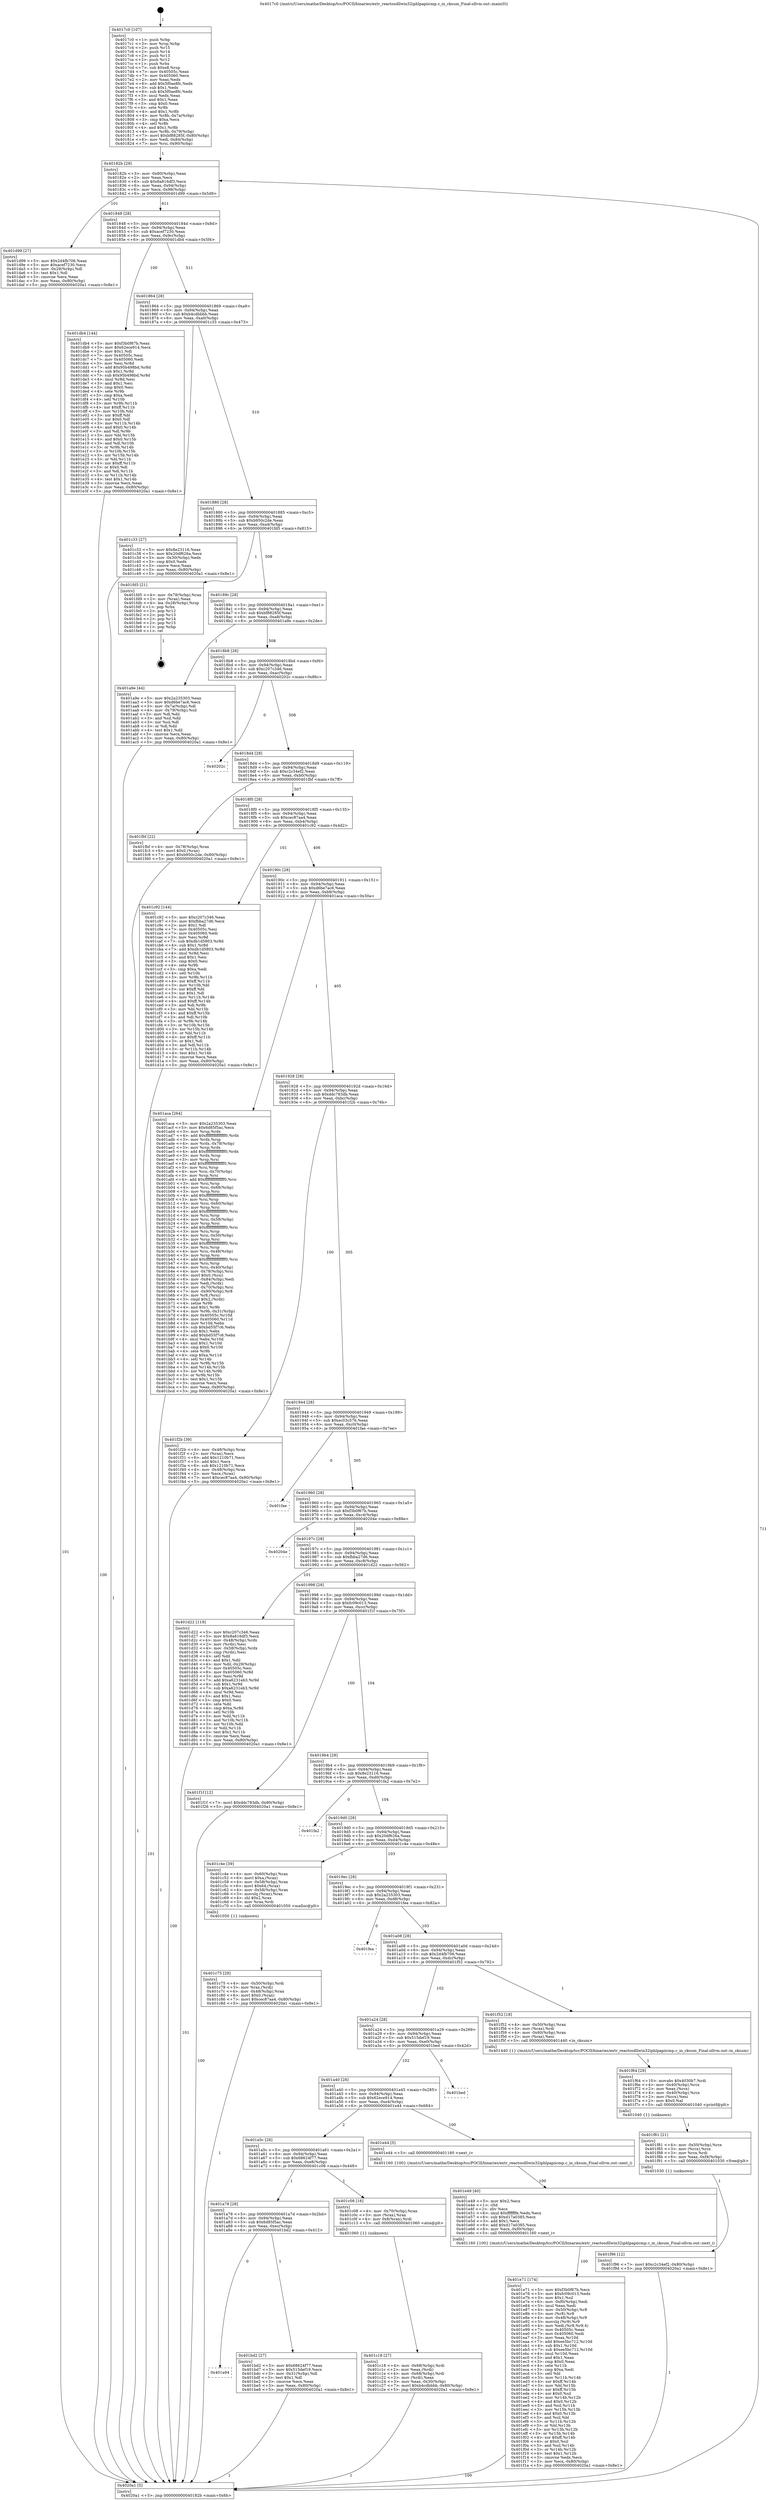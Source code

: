 digraph "0x4017c0" {
  label = "0x4017c0 (/mnt/c/Users/mathe/Desktop/tcc/POCII/binaries/extr_reactosdllwin32iphlpapiicmp.c_in_cksum_Final-ollvm.out::main(0))"
  labelloc = "t"
  node[shape=record]

  Entry [label="",width=0.3,height=0.3,shape=circle,fillcolor=black,style=filled]
  "0x40182b" [label="{
     0x40182b [29]\l
     | [instrs]\l
     &nbsp;&nbsp;0x40182b \<+3\>: mov -0x80(%rbp),%eax\l
     &nbsp;&nbsp;0x40182e \<+2\>: mov %eax,%ecx\l
     &nbsp;&nbsp;0x401830 \<+6\>: sub $0x8a816df3,%ecx\l
     &nbsp;&nbsp;0x401836 \<+6\>: mov %eax,-0x94(%rbp)\l
     &nbsp;&nbsp;0x40183c \<+6\>: mov %ecx,-0x98(%rbp)\l
     &nbsp;&nbsp;0x401842 \<+6\>: je 0000000000401d99 \<main+0x5d9\>\l
  }"]
  "0x401d99" [label="{
     0x401d99 [27]\l
     | [instrs]\l
     &nbsp;&nbsp;0x401d99 \<+5\>: mov $0x2d4fb706,%eax\l
     &nbsp;&nbsp;0x401d9e \<+5\>: mov $0xacef7230,%ecx\l
     &nbsp;&nbsp;0x401da3 \<+3\>: mov -0x29(%rbp),%dl\l
     &nbsp;&nbsp;0x401da6 \<+3\>: test $0x1,%dl\l
     &nbsp;&nbsp;0x401da9 \<+3\>: cmovne %ecx,%eax\l
     &nbsp;&nbsp;0x401dac \<+3\>: mov %eax,-0x80(%rbp)\l
     &nbsp;&nbsp;0x401daf \<+5\>: jmp 00000000004020a1 \<main+0x8e1\>\l
  }"]
  "0x401848" [label="{
     0x401848 [28]\l
     | [instrs]\l
     &nbsp;&nbsp;0x401848 \<+5\>: jmp 000000000040184d \<main+0x8d\>\l
     &nbsp;&nbsp;0x40184d \<+6\>: mov -0x94(%rbp),%eax\l
     &nbsp;&nbsp;0x401853 \<+5\>: sub $0xacef7230,%eax\l
     &nbsp;&nbsp;0x401858 \<+6\>: mov %eax,-0x9c(%rbp)\l
     &nbsp;&nbsp;0x40185e \<+6\>: je 0000000000401db4 \<main+0x5f4\>\l
  }"]
  Exit [label="",width=0.3,height=0.3,shape=circle,fillcolor=black,style=filled,peripheries=2]
  "0x401db4" [label="{
     0x401db4 [144]\l
     | [instrs]\l
     &nbsp;&nbsp;0x401db4 \<+5\>: mov $0xf3b0f67b,%eax\l
     &nbsp;&nbsp;0x401db9 \<+5\>: mov $0x62ece914,%ecx\l
     &nbsp;&nbsp;0x401dbe \<+2\>: mov $0x1,%dl\l
     &nbsp;&nbsp;0x401dc0 \<+7\>: mov 0x40505c,%esi\l
     &nbsp;&nbsp;0x401dc7 \<+7\>: mov 0x405060,%edi\l
     &nbsp;&nbsp;0x401dce \<+3\>: mov %esi,%r8d\l
     &nbsp;&nbsp;0x401dd1 \<+7\>: add $0x95b498bd,%r8d\l
     &nbsp;&nbsp;0x401dd8 \<+4\>: sub $0x1,%r8d\l
     &nbsp;&nbsp;0x401ddc \<+7\>: sub $0x95b498bd,%r8d\l
     &nbsp;&nbsp;0x401de3 \<+4\>: imul %r8d,%esi\l
     &nbsp;&nbsp;0x401de7 \<+3\>: and $0x1,%esi\l
     &nbsp;&nbsp;0x401dea \<+3\>: cmp $0x0,%esi\l
     &nbsp;&nbsp;0x401ded \<+4\>: sete %r9b\l
     &nbsp;&nbsp;0x401df1 \<+3\>: cmp $0xa,%edi\l
     &nbsp;&nbsp;0x401df4 \<+4\>: setl %r10b\l
     &nbsp;&nbsp;0x401df8 \<+3\>: mov %r9b,%r11b\l
     &nbsp;&nbsp;0x401dfb \<+4\>: xor $0xff,%r11b\l
     &nbsp;&nbsp;0x401dff \<+3\>: mov %r10b,%bl\l
     &nbsp;&nbsp;0x401e02 \<+3\>: xor $0xff,%bl\l
     &nbsp;&nbsp;0x401e05 \<+3\>: xor $0x0,%dl\l
     &nbsp;&nbsp;0x401e08 \<+3\>: mov %r11b,%r14b\l
     &nbsp;&nbsp;0x401e0b \<+4\>: and $0x0,%r14b\l
     &nbsp;&nbsp;0x401e0f \<+3\>: and %dl,%r9b\l
     &nbsp;&nbsp;0x401e12 \<+3\>: mov %bl,%r15b\l
     &nbsp;&nbsp;0x401e15 \<+4\>: and $0x0,%r15b\l
     &nbsp;&nbsp;0x401e19 \<+3\>: and %dl,%r10b\l
     &nbsp;&nbsp;0x401e1c \<+3\>: or %r9b,%r14b\l
     &nbsp;&nbsp;0x401e1f \<+3\>: or %r10b,%r15b\l
     &nbsp;&nbsp;0x401e22 \<+3\>: xor %r15b,%r14b\l
     &nbsp;&nbsp;0x401e25 \<+3\>: or %bl,%r11b\l
     &nbsp;&nbsp;0x401e28 \<+4\>: xor $0xff,%r11b\l
     &nbsp;&nbsp;0x401e2c \<+3\>: or $0x0,%dl\l
     &nbsp;&nbsp;0x401e2f \<+3\>: and %dl,%r11b\l
     &nbsp;&nbsp;0x401e32 \<+3\>: or %r11b,%r14b\l
     &nbsp;&nbsp;0x401e35 \<+4\>: test $0x1,%r14b\l
     &nbsp;&nbsp;0x401e39 \<+3\>: cmovne %ecx,%eax\l
     &nbsp;&nbsp;0x401e3c \<+3\>: mov %eax,-0x80(%rbp)\l
     &nbsp;&nbsp;0x401e3f \<+5\>: jmp 00000000004020a1 \<main+0x8e1\>\l
  }"]
  "0x401864" [label="{
     0x401864 [28]\l
     | [instrs]\l
     &nbsp;&nbsp;0x401864 \<+5\>: jmp 0000000000401869 \<main+0xa9\>\l
     &nbsp;&nbsp;0x401869 \<+6\>: mov -0x94(%rbp),%eax\l
     &nbsp;&nbsp;0x40186f \<+5\>: sub $0xb4cdbbbb,%eax\l
     &nbsp;&nbsp;0x401874 \<+6\>: mov %eax,-0xa0(%rbp)\l
     &nbsp;&nbsp;0x40187a \<+6\>: je 0000000000401c33 \<main+0x473\>\l
  }"]
  "0x401f96" [label="{
     0x401f96 [12]\l
     | [instrs]\l
     &nbsp;&nbsp;0x401f96 \<+7\>: movl $0xc2c34ef2,-0x80(%rbp)\l
     &nbsp;&nbsp;0x401f9d \<+5\>: jmp 00000000004020a1 \<main+0x8e1\>\l
  }"]
  "0x401c33" [label="{
     0x401c33 [27]\l
     | [instrs]\l
     &nbsp;&nbsp;0x401c33 \<+5\>: mov $0x8e23116,%eax\l
     &nbsp;&nbsp;0x401c38 \<+5\>: mov $0x20df626a,%ecx\l
     &nbsp;&nbsp;0x401c3d \<+3\>: mov -0x30(%rbp),%edx\l
     &nbsp;&nbsp;0x401c40 \<+3\>: cmp $0x0,%edx\l
     &nbsp;&nbsp;0x401c43 \<+3\>: cmove %ecx,%eax\l
     &nbsp;&nbsp;0x401c46 \<+3\>: mov %eax,-0x80(%rbp)\l
     &nbsp;&nbsp;0x401c49 \<+5\>: jmp 00000000004020a1 \<main+0x8e1\>\l
  }"]
  "0x401880" [label="{
     0x401880 [28]\l
     | [instrs]\l
     &nbsp;&nbsp;0x401880 \<+5\>: jmp 0000000000401885 \<main+0xc5\>\l
     &nbsp;&nbsp;0x401885 \<+6\>: mov -0x94(%rbp),%eax\l
     &nbsp;&nbsp;0x40188b \<+5\>: sub $0xb950c2de,%eax\l
     &nbsp;&nbsp;0x401890 \<+6\>: mov %eax,-0xa4(%rbp)\l
     &nbsp;&nbsp;0x401896 \<+6\>: je 0000000000401fd5 \<main+0x815\>\l
  }"]
  "0x401f81" [label="{
     0x401f81 [21]\l
     | [instrs]\l
     &nbsp;&nbsp;0x401f81 \<+4\>: mov -0x50(%rbp),%rcx\l
     &nbsp;&nbsp;0x401f85 \<+3\>: mov (%rcx),%rcx\l
     &nbsp;&nbsp;0x401f88 \<+3\>: mov %rcx,%rdi\l
     &nbsp;&nbsp;0x401f8b \<+6\>: mov %eax,-0xf4(%rbp)\l
     &nbsp;&nbsp;0x401f91 \<+5\>: call 0000000000401030 \<free@plt\>\l
     | [calls]\l
     &nbsp;&nbsp;0x401030 \{1\} (unknown)\l
  }"]
  "0x401fd5" [label="{
     0x401fd5 [21]\l
     | [instrs]\l
     &nbsp;&nbsp;0x401fd5 \<+4\>: mov -0x78(%rbp),%rax\l
     &nbsp;&nbsp;0x401fd9 \<+2\>: mov (%rax),%eax\l
     &nbsp;&nbsp;0x401fdb \<+4\>: lea -0x28(%rbp),%rsp\l
     &nbsp;&nbsp;0x401fdf \<+1\>: pop %rbx\l
     &nbsp;&nbsp;0x401fe0 \<+2\>: pop %r12\l
     &nbsp;&nbsp;0x401fe2 \<+2\>: pop %r13\l
     &nbsp;&nbsp;0x401fe4 \<+2\>: pop %r14\l
     &nbsp;&nbsp;0x401fe6 \<+2\>: pop %r15\l
     &nbsp;&nbsp;0x401fe8 \<+1\>: pop %rbp\l
     &nbsp;&nbsp;0x401fe9 \<+1\>: ret\l
  }"]
  "0x40189c" [label="{
     0x40189c [28]\l
     | [instrs]\l
     &nbsp;&nbsp;0x40189c \<+5\>: jmp 00000000004018a1 \<main+0xe1\>\l
     &nbsp;&nbsp;0x4018a1 \<+6\>: mov -0x94(%rbp),%eax\l
     &nbsp;&nbsp;0x4018a7 \<+5\>: sub $0xbf88285f,%eax\l
     &nbsp;&nbsp;0x4018ac \<+6\>: mov %eax,-0xa8(%rbp)\l
     &nbsp;&nbsp;0x4018b2 \<+6\>: je 0000000000401a9e \<main+0x2de\>\l
  }"]
  "0x401f64" [label="{
     0x401f64 [29]\l
     | [instrs]\l
     &nbsp;&nbsp;0x401f64 \<+10\>: movabs $0x4030b7,%rdi\l
     &nbsp;&nbsp;0x401f6e \<+4\>: mov -0x40(%rbp),%rcx\l
     &nbsp;&nbsp;0x401f72 \<+2\>: mov %eax,(%rcx)\l
     &nbsp;&nbsp;0x401f74 \<+4\>: mov -0x40(%rbp),%rcx\l
     &nbsp;&nbsp;0x401f78 \<+2\>: mov (%rcx),%esi\l
     &nbsp;&nbsp;0x401f7a \<+2\>: mov $0x0,%al\l
     &nbsp;&nbsp;0x401f7c \<+5\>: call 0000000000401040 \<printf@plt\>\l
     | [calls]\l
     &nbsp;&nbsp;0x401040 \{1\} (unknown)\l
  }"]
  "0x401a9e" [label="{
     0x401a9e [44]\l
     | [instrs]\l
     &nbsp;&nbsp;0x401a9e \<+5\>: mov $0x2a235303,%eax\l
     &nbsp;&nbsp;0x401aa3 \<+5\>: mov $0xd6be7ac6,%ecx\l
     &nbsp;&nbsp;0x401aa8 \<+3\>: mov -0x7a(%rbp),%dl\l
     &nbsp;&nbsp;0x401aab \<+4\>: mov -0x79(%rbp),%sil\l
     &nbsp;&nbsp;0x401aaf \<+3\>: mov %dl,%dil\l
     &nbsp;&nbsp;0x401ab2 \<+3\>: and %sil,%dil\l
     &nbsp;&nbsp;0x401ab5 \<+3\>: xor %sil,%dl\l
     &nbsp;&nbsp;0x401ab8 \<+3\>: or %dl,%dil\l
     &nbsp;&nbsp;0x401abb \<+4\>: test $0x1,%dil\l
     &nbsp;&nbsp;0x401abf \<+3\>: cmovne %ecx,%eax\l
     &nbsp;&nbsp;0x401ac2 \<+3\>: mov %eax,-0x80(%rbp)\l
     &nbsp;&nbsp;0x401ac5 \<+5\>: jmp 00000000004020a1 \<main+0x8e1\>\l
  }"]
  "0x4018b8" [label="{
     0x4018b8 [28]\l
     | [instrs]\l
     &nbsp;&nbsp;0x4018b8 \<+5\>: jmp 00000000004018bd \<main+0xfd\>\l
     &nbsp;&nbsp;0x4018bd \<+6\>: mov -0x94(%rbp),%eax\l
     &nbsp;&nbsp;0x4018c3 \<+5\>: sub $0xc207c346,%eax\l
     &nbsp;&nbsp;0x4018c8 \<+6\>: mov %eax,-0xac(%rbp)\l
     &nbsp;&nbsp;0x4018ce \<+6\>: je 000000000040202c \<main+0x86c\>\l
  }"]
  "0x4020a1" [label="{
     0x4020a1 [5]\l
     | [instrs]\l
     &nbsp;&nbsp;0x4020a1 \<+5\>: jmp 000000000040182b \<main+0x6b\>\l
  }"]
  "0x4017c0" [label="{
     0x4017c0 [107]\l
     | [instrs]\l
     &nbsp;&nbsp;0x4017c0 \<+1\>: push %rbp\l
     &nbsp;&nbsp;0x4017c1 \<+3\>: mov %rsp,%rbp\l
     &nbsp;&nbsp;0x4017c4 \<+2\>: push %r15\l
     &nbsp;&nbsp;0x4017c6 \<+2\>: push %r14\l
     &nbsp;&nbsp;0x4017c8 \<+2\>: push %r13\l
     &nbsp;&nbsp;0x4017ca \<+2\>: push %r12\l
     &nbsp;&nbsp;0x4017cc \<+1\>: push %rbx\l
     &nbsp;&nbsp;0x4017cd \<+7\>: sub $0xe8,%rsp\l
     &nbsp;&nbsp;0x4017d4 \<+7\>: mov 0x40505c,%eax\l
     &nbsp;&nbsp;0x4017db \<+7\>: mov 0x405060,%ecx\l
     &nbsp;&nbsp;0x4017e2 \<+2\>: mov %eax,%edx\l
     &nbsp;&nbsp;0x4017e4 \<+6\>: add $0x5f0ae8fc,%edx\l
     &nbsp;&nbsp;0x4017ea \<+3\>: sub $0x1,%edx\l
     &nbsp;&nbsp;0x4017ed \<+6\>: sub $0x5f0ae8fc,%edx\l
     &nbsp;&nbsp;0x4017f3 \<+3\>: imul %edx,%eax\l
     &nbsp;&nbsp;0x4017f6 \<+3\>: and $0x1,%eax\l
     &nbsp;&nbsp;0x4017f9 \<+3\>: cmp $0x0,%eax\l
     &nbsp;&nbsp;0x4017fc \<+4\>: sete %r8b\l
     &nbsp;&nbsp;0x401800 \<+4\>: and $0x1,%r8b\l
     &nbsp;&nbsp;0x401804 \<+4\>: mov %r8b,-0x7a(%rbp)\l
     &nbsp;&nbsp;0x401808 \<+3\>: cmp $0xa,%ecx\l
     &nbsp;&nbsp;0x40180b \<+4\>: setl %r8b\l
     &nbsp;&nbsp;0x40180f \<+4\>: and $0x1,%r8b\l
     &nbsp;&nbsp;0x401813 \<+4\>: mov %r8b,-0x79(%rbp)\l
     &nbsp;&nbsp;0x401817 \<+7\>: movl $0xbf88285f,-0x80(%rbp)\l
     &nbsp;&nbsp;0x40181e \<+6\>: mov %edi,-0x84(%rbp)\l
     &nbsp;&nbsp;0x401824 \<+7\>: mov %rsi,-0x90(%rbp)\l
  }"]
  "0x401e71" [label="{
     0x401e71 [174]\l
     | [instrs]\l
     &nbsp;&nbsp;0x401e71 \<+5\>: mov $0xf3b0f67b,%ecx\l
     &nbsp;&nbsp;0x401e76 \<+5\>: mov $0xfc09c013,%edx\l
     &nbsp;&nbsp;0x401e7b \<+3\>: mov $0x1,%sil\l
     &nbsp;&nbsp;0x401e7e \<+6\>: mov -0xf0(%rbp),%edi\l
     &nbsp;&nbsp;0x401e84 \<+3\>: imul %eax,%edi\l
     &nbsp;&nbsp;0x401e87 \<+4\>: mov -0x50(%rbp),%r8\l
     &nbsp;&nbsp;0x401e8b \<+3\>: mov (%r8),%r8\l
     &nbsp;&nbsp;0x401e8e \<+4\>: mov -0x48(%rbp),%r9\l
     &nbsp;&nbsp;0x401e92 \<+3\>: movslq (%r9),%r9\l
     &nbsp;&nbsp;0x401e95 \<+4\>: mov %edi,(%r8,%r9,4)\l
     &nbsp;&nbsp;0x401e99 \<+7\>: mov 0x40505c,%eax\l
     &nbsp;&nbsp;0x401ea0 \<+7\>: mov 0x405060,%edi\l
     &nbsp;&nbsp;0x401ea7 \<+3\>: mov %eax,%r10d\l
     &nbsp;&nbsp;0x401eaa \<+7\>: add $0xee5bc712,%r10d\l
     &nbsp;&nbsp;0x401eb1 \<+4\>: sub $0x1,%r10d\l
     &nbsp;&nbsp;0x401eb5 \<+7\>: sub $0xee5bc712,%r10d\l
     &nbsp;&nbsp;0x401ebc \<+4\>: imul %r10d,%eax\l
     &nbsp;&nbsp;0x401ec0 \<+3\>: and $0x1,%eax\l
     &nbsp;&nbsp;0x401ec3 \<+3\>: cmp $0x0,%eax\l
     &nbsp;&nbsp;0x401ec6 \<+4\>: sete %r11b\l
     &nbsp;&nbsp;0x401eca \<+3\>: cmp $0xa,%edi\l
     &nbsp;&nbsp;0x401ecd \<+3\>: setl %bl\l
     &nbsp;&nbsp;0x401ed0 \<+3\>: mov %r11b,%r14b\l
     &nbsp;&nbsp;0x401ed3 \<+4\>: xor $0xff,%r14b\l
     &nbsp;&nbsp;0x401ed7 \<+3\>: mov %bl,%r15b\l
     &nbsp;&nbsp;0x401eda \<+4\>: xor $0xff,%r15b\l
     &nbsp;&nbsp;0x401ede \<+4\>: xor $0x0,%sil\l
     &nbsp;&nbsp;0x401ee2 \<+3\>: mov %r14b,%r12b\l
     &nbsp;&nbsp;0x401ee5 \<+4\>: and $0x0,%r12b\l
     &nbsp;&nbsp;0x401ee9 \<+3\>: and %sil,%r11b\l
     &nbsp;&nbsp;0x401eec \<+3\>: mov %r15b,%r13b\l
     &nbsp;&nbsp;0x401eef \<+4\>: and $0x0,%r13b\l
     &nbsp;&nbsp;0x401ef3 \<+3\>: and %sil,%bl\l
     &nbsp;&nbsp;0x401ef6 \<+3\>: or %r11b,%r12b\l
     &nbsp;&nbsp;0x401ef9 \<+3\>: or %bl,%r13b\l
     &nbsp;&nbsp;0x401efc \<+3\>: xor %r13b,%r12b\l
     &nbsp;&nbsp;0x401eff \<+3\>: or %r15b,%r14b\l
     &nbsp;&nbsp;0x401f02 \<+4\>: xor $0xff,%r14b\l
     &nbsp;&nbsp;0x401f06 \<+4\>: or $0x0,%sil\l
     &nbsp;&nbsp;0x401f0a \<+3\>: and %sil,%r14b\l
     &nbsp;&nbsp;0x401f0d \<+3\>: or %r14b,%r12b\l
     &nbsp;&nbsp;0x401f10 \<+4\>: test $0x1,%r12b\l
     &nbsp;&nbsp;0x401f14 \<+3\>: cmovne %edx,%ecx\l
     &nbsp;&nbsp;0x401f17 \<+3\>: mov %ecx,-0x80(%rbp)\l
     &nbsp;&nbsp;0x401f1a \<+5\>: jmp 00000000004020a1 \<main+0x8e1\>\l
  }"]
  "0x40202c" [label="{
     0x40202c\l
  }", style=dashed]
  "0x4018d4" [label="{
     0x4018d4 [28]\l
     | [instrs]\l
     &nbsp;&nbsp;0x4018d4 \<+5\>: jmp 00000000004018d9 \<main+0x119\>\l
     &nbsp;&nbsp;0x4018d9 \<+6\>: mov -0x94(%rbp),%eax\l
     &nbsp;&nbsp;0x4018df \<+5\>: sub $0xc2c34ef2,%eax\l
     &nbsp;&nbsp;0x4018e4 \<+6\>: mov %eax,-0xb0(%rbp)\l
     &nbsp;&nbsp;0x4018ea \<+6\>: je 0000000000401fbf \<main+0x7ff\>\l
  }"]
  "0x401e49" [label="{
     0x401e49 [40]\l
     | [instrs]\l
     &nbsp;&nbsp;0x401e49 \<+5\>: mov $0x2,%ecx\l
     &nbsp;&nbsp;0x401e4e \<+1\>: cltd\l
     &nbsp;&nbsp;0x401e4f \<+2\>: idiv %ecx\l
     &nbsp;&nbsp;0x401e51 \<+6\>: imul $0xfffffffe,%edx,%ecx\l
     &nbsp;&nbsp;0x401e57 \<+6\>: sub $0xd17a0385,%ecx\l
     &nbsp;&nbsp;0x401e5d \<+3\>: add $0x1,%ecx\l
     &nbsp;&nbsp;0x401e60 \<+6\>: add $0xd17a0385,%ecx\l
     &nbsp;&nbsp;0x401e66 \<+6\>: mov %ecx,-0xf0(%rbp)\l
     &nbsp;&nbsp;0x401e6c \<+5\>: call 0000000000401160 \<next_i\>\l
     | [calls]\l
     &nbsp;&nbsp;0x401160 \{100\} (/mnt/c/Users/mathe/Desktop/tcc/POCII/binaries/extr_reactosdllwin32iphlpapiicmp.c_in_cksum_Final-ollvm.out::next_i)\l
  }"]
  "0x401fbf" [label="{
     0x401fbf [22]\l
     | [instrs]\l
     &nbsp;&nbsp;0x401fbf \<+4\>: mov -0x78(%rbp),%rax\l
     &nbsp;&nbsp;0x401fc3 \<+6\>: movl $0x0,(%rax)\l
     &nbsp;&nbsp;0x401fc9 \<+7\>: movl $0xb950c2de,-0x80(%rbp)\l
     &nbsp;&nbsp;0x401fd0 \<+5\>: jmp 00000000004020a1 \<main+0x8e1\>\l
  }"]
  "0x4018f0" [label="{
     0x4018f0 [28]\l
     | [instrs]\l
     &nbsp;&nbsp;0x4018f0 \<+5\>: jmp 00000000004018f5 \<main+0x135\>\l
     &nbsp;&nbsp;0x4018f5 \<+6\>: mov -0x94(%rbp),%eax\l
     &nbsp;&nbsp;0x4018fb \<+5\>: sub $0xcec87aa4,%eax\l
     &nbsp;&nbsp;0x401900 \<+6\>: mov %eax,-0xb4(%rbp)\l
     &nbsp;&nbsp;0x401906 \<+6\>: je 0000000000401c92 \<main+0x4d2\>\l
  }"]
  "0x401c75" [label="{
     0x401c75 [29]\l
     | [instrs]\l
     &nbsp;&nbsp;0x401c75 \<+4\>: mov -0x50(%rbp),%rdi\l
     &nbsp;&nbsp;0x401c79 \<+3\>: mov %rax,(%rdi)\l
     &nbsp;&nbsp;0x401c7c \<+4\>: mov -0x48(%rbp),%rax\l
     &nbsp;&nbsp;0x401c80 \<+6\>: movl $0x0,(%rax)\l
     &nbsp;&nbsp;0x401c86 \<+7\>: movl $0xcec87aa4,-0x80(%rbp)\l
     &nbsp;&nbsp;0x401c8d \<+5\>: jmp 00000000004020a1 \<main+0x8e1\>\l
  }"]
  "0x401c92" [label="{
     0x401c92 [144]\l
     | [instrs]\l
     &nbsp;&nbsp;0x401c92 \<+5\>: mov $0xc207c346,%eax\l
     &nbsp;&nbsp;0x401c97 \<+5\>: mov $0xfbba27d6,%ecx\l
     &nbsp;&nbsp;0x401c9c \<+2\>: mov $0x1,%dl\l
     &nbsp;&nbsp;0x401c9e \<+7\>: mov 0x40505c,%esi\l
     &nbsp;&nbsp;0x401ca5 \<+7\>: mov 0x405060,%edi\l
     &nbsp;&nbsp;0x401cac \<+3\>: mov %esi,%r8d\l
     &nbsp;&nbsp;0x401caf \<+7\>: sub $0xdb1d5803,%r8d\l
     &nbsp;&nbsp;0x401cb6 \<+4\>: sub $0x1,%r8d\l
     &nbsp;&nbsp;0x401cba \<+7\>: add $0xdb1d5803,%r8d\l
     &nbsp;&nbsp;0x401cc1 \<+4\>: imul %r8d,%esi\l
     &nbsp;&nbsp;0x401cc5 \<+3\>: and $0x1,%esi\l
     &nbsp;&nbsp;0x401cc8 \<+3\>: cmp $0x0,%esi\l
     &nbsp;&nbsp;0x401ccb \<+4\>: sete %r9b\l
     &nbsp;&nbsp;0x401ccf \<+3\>: cmp $0xa,%edi\l
     &nbsp;&nbsp;0x401cd2 \<+4\>: setl %r10b\l
     &nbsp;&nbsp;0x401cd6 \<+3\>: mov %r9b,%r11b\l
     &nbsp;&nbsp;0x401cd9 \<+4\>: xor $0xff,%r11b\l
     &nbsp;&nbsp;0x401cdd \<+3\>: mov %r10b,%bl\l
     &nbsp;&nbsp;0x401ce0 \<+3\>: xor $0xff,%bl\l
     &nbsp;&nbsp;0x401ce3 \<+3\>: xor $0x1,%dl\l
     &nbsp;&nbsp;0x401ce6 \<+3\>: mov %r11b,%r14b\l
     &nbsp;&nbsp;0x401ce9 \<+4\>: and $0xff,%r14b\l
     &nbsp;&nbsp;0x401ced \<+3\>: and %dl,%r9b\l
     &nbsp;&nbsp;0x401cf0 \<+3\>: mov %bl,%r15b\l
     &nbsp;&nbsp;0x401cf3 \<+4\>: and $0xff,%r15b\l
     &nbsp;&nbsp;0x401cf7 \<+3\>: and %dl,%r10b\l
     &nbsp;&nbsp;0x401cfa \<+3\>: or %r9b,%r14b\l
     &nbsp;&nbsp;0x401cfd \<+3\>: or %r10b,%r15b\l
     &nbsp;&nbsp;0x401d00 \<+3\>: xor %r15b,%r14b\l
     &nbsp;&nbsp;0x401d03 \<+3\>: or %bl,%r11b\l
     &nbsp;&nbsp;0x401d06 \<+4\>: xor $0xff,%r11b\l
     &nbsp;&nbsp;0x401d0a \<+3\>: or $0x1,%dl\l
     &nbsp;&nbsp;0x401d0d \<+3\>: and %dl,%r11b\l
     &nbsp;&nbsp;0x401d10 \<+3\>: or %r11b,%r14b\l
     &nbsp;&nbsp;0x401d13 \<+4\>: test $0x1,%r14b\l
     &nbsp;&nbsp;0x401d17 \<+3\>: cmovne %ecx,%eax\l
     &nbsp;&nbsp;0x401d1a \<+3\>: mov %eax,-0x80(%rbp)\l
     &nbsp;&nbsp;0x401d1d \<+5\>: jmp 00000000004020a1 \<main+0x8e1\>\l
  }"]
  "0x40190c" [label="{
     0x40190c [28]\l
     | [instrs]\l
     &nbsp;&nbsp;0x40190c \<+5\>: jmp 0000000000401911 \<main+0x151\>\l
     &nbsp;&nbsp;0x401911 \<+6\>: mov -0x94(%rbp),%eax\l
     &nbsp;&nbsp;0x401917 \<+5\>: sub $0xd6be7ac6,%eax\l
     &nbsp;&nbsp;0x40191c \<+6\>: mov %eax,-0xb8(%rbp)\l
     &nbsp;&nbsp;0x401922 \<+6\>: je 0000000000401aca \<main+0x30a\>\l
  }"]
  "0x401c18" [label="{
     0x401c18 [27]\l
     | [instrs]\l
     &nbsp;&nbsp;0x401c18 \<+4\>: mov -0x68(%rbp),%rdi\l
     &nbsp;&nbsp;0x401c1c \<+2\>: mov %eax,(%rdi)\l
     &nbsp;&nbsp;0x401c1e \<+4\>: mov -0x68(%rbp),%rdi\l
     &nbsp;&nbsp;0x401c22 \<+2\>: mov (%rdi),%eax\l
     &nbsp;&nbsp;0x401c24 \<+3\>: mov %eax,-0x30(%rbp)\l
     &nbsp;&nbsp;0x401c27 \<+7\>: movl $0xb4cdbbbb,-0x80(%rbp)\l
     &nbsp;&nbsp;0x401c2e \<+5\>: jmp 00000000004020a1 \<main+0x8e1\>\l
  }"]
  "0x401aca" [label="{
     0x401aca [264]\l
     | [instrs]\l
     &nbsp;&nbsp;0x401aca \<+5\>: mov $0x2a235303,%eax\l
     &nbsp;&nbsp;0x401acf \<+5\>: mov $0x6d85f5ac,%ecx\l
     &nbsp;&nbsp;0x401ad4 \<+3\>: mov %rsp,%rdx\l
     &nbsp;&nbsp;0x401ad7 \<+4\>: add $0xfffffffffffffff0,%rdx\l
     &nbsp;&nbsp;0x401adb \<+3\>: mov %rdx,%rsp\l
     &nbsp;&nbsp;0x401ade \<+4\>: mov %rdx,-0x78(%rbp)\l
     &nbsp;&nbsp;0x401ae2 \<+3\>: mov %rsp,%rdx\l
     &nbsp;&nbsp;0x401ae5 \<+4\>: add $0xfffffffffffffff0,%rdx\l
     &nbsp;&nbsp;0x401ae9 \<+3\>: mov %rdx,%rsp\l
     &nbsp;&nbsp;0x401aec \<+3\>: mov %rsp,%rsi\l
     &nbsp;&nbsp;0x401aef \<+4\>: add $0xfffffffffffffff0,%rsi\l
     &nbsp;&nbsp;0x401af3 \<+3\>: mov %rsi,%rsp\l
     &nbsp;&nbsp;0x401af6 \<+4\>: mov %rsi,-0x70(%rbp)\l
     &nbsp;&nbsp;0x401afa \<+3\>: mov %rsp,%rsi\l
     &nbsp;&nbsp;0x401afd \<+4\>: add $0xfffffffffffffff0,%rsi\l
     &nbsp;&nbsp;0x401b01 \<+3\>: mov %rsi,%rsp\l
     &nbsp;&nbsp;0x401b04 \<+4\>: mov %rsi,-0x68(%rbp)\l
     &nbsp;&nbsp;0x401b08 \<+3\>: mov %rsp,%rsi\l
     &nbsp;&nbsp;0x401b0b \<+4\>: add $0xfffffffffffffff0,%rsi\l
     &nbsp;&nbsp;0x401b0f \<+3\>: mov %rsi,%rsp\l
     &nbsp;&nbsp;0x401b12 \<+4\>: mov %rsi,-0x60(%rbp)\l
     &nbsp;&nbsp;0x401b16 \<+3\>: mov %rsp,%rsi\l
     &nbsp;&nbsp;0x401b19 \<+4\>: add $0xfffffffffffffff0,%rsi\l
     &nbsp;&nbsp;0x401b1d \<+3\>: mov %rsi,%rsp\l
     &nbsp;&nbsp;0x401b20 \<+4\>: mov %rsi,-0x58(%rbp)\l
     &nbsp;&nbsp;0x401b24 \<+3\>: mov %rsp,%rsi\l
     &nbsp;&nbsp;0x401b27 \<+4\>: add $0xfffffffffffffff0,%rsi\l
     &nbsp;&nbsp;0x401b2b \<+3\>: mov %rsi,%rsp\l
     &nbsp;&nbsp;0x401b2e \<+4\>: mov %rsi,-0x50(%rbp)\l
     &nbsp;&nbsp;0x401b32 \<+3\>: mov %rsp,%rsi\l
     &nbsp;&nbsp;0x401b35 \<+4\>: add $0xfffffffffffffff0,%rsi\l
     &nbsp;&nbsp;0x401b39 \<+3\>: mov %rsi,%rsp\l
     &nbsp;&nbsp;0x401b3c \<+4\>: mov %rsi,-0x48(%rbp)\l
     &nbsp;&nbsp;0x401b40 \<+3\>: mov %rsp,%rsi\l
     &nbsp;&nbsp;0x401b43 \<+4\>: add $0xfffffffffffffff0,%rsi\l
     &nbsp;&nbsp;0x401b47 \<+3\>: mov %rsi,%rsp\l
     &nbsp;&nbsp;0x401b4a \<+4\>: mov %rsi,-0x40(%rbp)\l
     &nbsp;&nbsp;0x401b4e \<+4\>: mov -0x78(%rbp),%rsi\l
     &nbsp;&nbsp;0x401b52 \<+6\>: movl $0x0,(%rsi)\l
     &nbsp;&nbsp;0x401b58 \<+6\>: mov -0x84(%rbp),%edi\l
     &nbsp;&nbsp;0x401b5e \<+2\>: mov %edi,(%rdx)\l
     &nbsp;&nbsp;0x401b60 \<+4\>: mov -0x70(%rbp),%rsi\l
     &nbsp;&nbsp;0x401b64 \<+7\>: mov -0x90(%rbp),%r8\l
     &nbsp;&nbsp;0x401b6b \<+3\>: mov %r8,(%rsi)\l
     &nbsp;&nbsp;0x401b6e \<+3\>: cmpl $0x2,(%rdx)\l
     &nbsp;&nbsp;0x401b71 \<+4\>: setne %r9b\l
     &nbsp;&nbsp;0x401b75 \<+4\>: and $0x1,%r9b\l
     &nbsp;&nbsp;0x401b79 \<+4\>: mov %r9b,-0x31(%rbp)\l
     &nbsp;&nbsp;0x401b7d \<+8\>: mov 0x40505c,%r10d\l
     &nbsp;&nbsp;0x401b85 \<+8\>: mov 0x405060,%r11d\l
     &nbsp;&nbsp;0x401b8d \<+3\>: mov %r10d,%ebx\l
     &nbsp;&nbsp;0x401b90 \<+6\>: sub $0xbd55f7c6,%ebx\l
     &nbsp;&nbsp;0x401b96 \<+3\>: sub $0x1,%ebx\l
     &nbsp;&nbsp;0x401b99 \<+6\>: add $0xbd55f7c6,%ebx\l
     &nbsp;&nbsp;0x401b9f \<+4\>: imul %ebx,%r10d\l
     &nbsp;&nbsp;0x401ba3 \<+4\>: and $0x1,%r10d\l
     &nbsp;&nbsp;0x401ba7 \<+4\>: cmp $0x0,%r10d\l
     &nbsp;&nbsp;0x401bab \<+4\>: sete %r9b\l
     &nbsp;&nbsp;0x401baf \<+4\>: cmp $0xa,%r11d\l
     &nbsp;&nbsp;0x401bb3 \<+4\>: setl %r14b\l
     &nbsp;&nbsp;0x401bb7 \<+3\>: mov %r9b,%r15b\l
     &nbsp;&nbsp;0x401bba \<+3\>: and %r14b,%r15b\l
     &nbsp;&nbsp;0x401bbd \<+3\>: xor %r14b,%r9b\l
     &nbsp;&nbsp;0x401bc0 \<+3\>: or %r9b,%r15b\l
     &nbsp;&nbsp;0x401bc3 \<+4\>: test $0x1,%r15b\l
     &nbsp;&nbsp;0x401bc7 \<+3\>: cmovne %ecx,%eax\l
     &nbsp;&nbsp;0x401bca \<+3\>: mov %eax,-0x80(%rbp)\l
     &nbsp;&nbsp;0x401bcd \<+5\>: jmp 00000000004020a1 \<main+0x8e1\>\l
  }"]
  "0x401928" [label="{
     0x401928 [28]\l
     | [instrs]\l
     &nbsp;&nbsp;0x401928 \<+5\>: jmp 000000000040192d \<main+0x16d\>\l
     &nbsp;&nbsp;0x40192d \<+6\>: mov -0x94(%rbp),%eax\l
     &nbsp;&nbsp;0x401933 \<+5\>: sub $0xddc783db,%eax\l
     &nbsp;&nbsp;0x401938 \<+6\>: mov %eax,-0xbc(%rbp)\l
     &nbsp;&nbsp;0x40193e \<+6\>: je 0000000000401f2b \<main+0x76b\>\l
  }"]
  "0x401a94" [label="{
     0x401a94\l
  }", style=dashed]
  "0x401bd2" [label="{
     0x401bd2 [27]\l
     | [instrs]\l
     &nbsp;&nbsp;0x401bd2 \<+5\>: mov $0x68624f77,%eax\l
     &nbsp;&nbsp;0x401bd7 \<+5\>: mov $0x515def19,%ecx\l
     &nbsp;&nbsp;0x401bdc \<+3\>: mov -0x31(%rbp),%dl\l
     &nbsp;&nbsp;0x401bdf \<+3\>: test $0x1,%dl\l
     &nbsp;&nbsp;0x401be2 \<+3\>: cmovne %ecx,%eax\l
     &nbsp;&nbsp;0x401be5 \<+3\>: mov %eax,-0x80(%rbp)\l
     &nbsp;&nbsp;0x401be8 \<+5\>: jmp 00000000004020a1 \<main+0x8e1\>\l
  }"]
  "0x401f2b" [label="{
     0x401f2b [39]\l
     | [instrs]\l
     &nbsp;&nbsp;0x401f2b \<+4\>: mov -0x48(%rbp),%rax\l
     &nbsp;&nbsp;0x401f2f \<+2\>: mov (%rax),%ecx\l
     &nbsp;&nbsp;0x401f31 \<+6\>: add $0x1210b71,%ecx\l
     &nbsp;&nbsp;0x401f37 \<+3\>: add $0x1,%ecx\l
     &nbsp;&nbsp;0x401f3a \<+6\>: sub $0x1210b71,%ecx\l
     &nbsp;&nbsp;0x401f40 \<+4\>: mov -0x48(%rbp),%rax\l
     &nbsp;&nbsp;0x401f44 \<+2\>: mov %ecx,(%rax)\l
     &nbsp;&nbsp;0x401f46 \<+7\>: movl $0xcec87aa4,-0x80(%rbp)\l
     &nbsp;&nbsp;0x401f4d \<+5\>: jmp 00000000004020a1 \<main+0x8e1\>\l
  }"]
  "0x401944" [label="{
     0x401944 [28]\l
     | [instrs]\l
     &nbsp;&nbsp;0x401944 \<+5\>: jmp 0000000000401949 \<main+0x189\>\l
     &nbsp;&nbsp;0x401949 \<+6\>: mov -0x94(%rbp),%eax\l
     &nbsp;&nbsp;0x40194f \<+5\>: sub $0xec03c576,%eax\l
     &nbsp;&nbsp;0x401954 \<+6\>: mov %eax,-0xc0(%rbp)\l
     &nbsp;&nbsp;0x40195a \<+6\>: je 0000000000401fae \<main+0x7ee\>\l
  }"]
  "0x401a78" [label="{
     0x401a78 [28]\l
     | [instrs]\l
     &nbsp;&nbsp;0x401a78 \<+5\>: jmp 0000000000401a7d \<main+0x2bd\>\l
     &nbsp;&nbsp;0x401a7d \<+6\>: mov -0x94(%rbp),%eax\l
     &nbsp;&nbsp;0x401a83 \<+5\>: sub $0x6d85f5ac,%eax\l
     &nbsp;&nbsp;0x401a88 \<+6\>: mov %eax,-0xec(%rbp)\l
     &nbsp;&nbsp;0x401a8e \<+6\>: je 0000000000401bd2 \<main+0x412\>\l
  }"]
  "0x401fae" [label="{
     0x401fae\l
  }", style=dashed]
  "0x401960" [label="{
     0x401960 [28]\l
     | [instrs]\l
     &nbsp;&nbsp;0x401960 \<+5\>: jmp 0000000000401965 \<main+0x1a5\>\l
     &nbsp;&nbsp;0x401965 \<+6\>: mov -0x94(%rbp),%eax\l
     &nbsp;&nbsp;0x40196b \<+5\>: sub $0xf3b0f67b,%eax\l
     &nbsp;&nbsp;0x401970 \<+6\>: mov %eax,-0xc4(%rbp)\l
     &nbsp;&nbsp;0x401976 \<+6\>: je 000000000040204e \<main+0x88e\>\l
  }"]
  "0x401c08" [label="{
     0x401c08 [16]\l
     | [instrs]\l
     &nbsp;&nbsp;0x401c08 \<+4\>: mov -0x70(%rbp),%rax\l
     &nbsp;&nbsp;0x401c0c \<+3\>: mov (%rax),%rax\l
     &nbsp;&nbsp;0x401c0f \<+4\>: mov 0x8(%rax),%rdi\l
     &nbsp;&nbsp;0x401c13 \<+5\>: call 0000000000401060 \<atoi@plt\>\l
     | [calls]\l
     &nbsp;&nbsp;0x401060 \{1\} (unknown)\l
  }"]
  "0x40204e" [label="{
     0x40204e\l
  }", style=dashed]
  "0x40197c" [label="{
     0x40197c [28]\l
     | [instrs]\l
     &nbsp;&nbsp;0x40197c \<+5\>: jmp 0000000000401981 \<main+0x1c1\>\l
     &nbsp;&nbsp;0x401981 \<+6\>: mov -0x94(%rbp),%eax\l
     &nbsp;&nbsp;0x401987 \<+5\>: sub $0xfbba27d6,%eax\l
     &nbsp;&nbsp;0x40198c \<+6\>: mov %eax,-0xc8(%rbp)\l
     &nbsp;&nbsp;0x401992 \<+6\>: je 0000000000401d22 \<main+0x562\>\l
  }"]
  "0x401a5c" [label="{
     0x401a5c [28]\l
     | [instrs]\l
     &nbsp;&nbsp;0x401a5c \<+5\>: jmp 0000000000401a61 \<main+0x2a1\>\l
     &nbsp;&nbsp;0x401a61 \<+6\>: mov -0x94(%rbp),%eax\l
     &nbsp;&nbsp;0x401a67 \<+5\>: sub $0x68624f77,%eax\l
     &nbsp;&nbsp;0x401a6c \<+6\>: mov %eax,-0xe8(%rbp)\l
     &nbsp;&nbsp;0x401a72 \<+6\>: je 0000000000401c08 \<main+0x448\>\l
  }"]
  "0x401d22" [label="{
     0x401d22 [119]\l
     | [instrs]\l
     &nbsp;&nbsp;0x401d22 \<+5\>: mov $0xc207c346,%eax\l
     &nbsp;&nbsp;0x401d27 \<+5\>: mov $0x8a816df3,%ecx\l
     &nbsp;&nbsp;0x401d2c \<+4\>: mov -0x48(%rbp),%rdx\l
     &nbsp;&nbsp;0x401d30 \<+2\>: mov (%rdx),%esi\l
     &nbsp;&nbsp;0x401d32 \<+4\>: mov -0x58(%rbp),%rdx\l
     &nbsp;&nbsp;0x401d36 \<+2\>: cmp (%rdx),%esi\l
     &nbsp;&nbsp;0x401d38 \<+4\>: setl %dil\l
     &nbsp;&nbsp;0x401d3c \<+4\>: and $0x1,%dil\l
     &nbsp;&nbsp;0x401d40 \<+4\>: mov %dil,-0x29(%rbp)\l
     &nbsp;&nbsp;0x401d44 \<+7\>: mov 0x40505c,%esi\l
     &nbsp;&nbsp;0x401d4b \<+8\>: mov 0x405060,%r8d\l
     &nbsp;&nbsp;0x401d53 \<+3\>: mov %esi,%r9d\l
     &nbsp;&nbsp;0x401d56 \<+7\>: add $0xa6231eb3,%r9d\l
     &nbsp;&nbsp;0x401d5d \<+4\>: sub $0x1,%r9d\l
     &nbsp;&nbsp;0x401d61 \<+7\>: sub $0xa6231eb3,%r9d\l
     &nbsp;&nbsp;0x401d68 \<+4\>: imul %r9d,%esi\l
     &nbsp;&nbsp;0x401d6c \<+3\>: and $0x1,%esi\l
     &nbsp;&nbsp;0x401d6f \<+3\>: cmp $0x0,%esi\l
     &nbsp;&nbsp;0x401d72 \<+4\>: sete %dil\l
     &nbsp;&nbsp;0x401d76 \<+4\>: cmp $0xa,%r8d\l
     &nbsp;&nbsp;0x401d7a \<+4\>: setl %r10b\l
     &nbsp;&nbsp;0x401d7e \<+3\>: mov %dil,%r11b\l
     &nbsp;&nbsp;0x401d81 \<+3\>: and %r10b,%r11b\l
     &nbsp;&nbsp;0x401d84 \<+3\>: xor %r10b,%dil\l
     &nbsp;&nbsp;0x401d87 \<+3\>: or %dil,%r11b\l
     &nbsp;&nbsp;0x401d8a \<+4\>: test $0x1,%r11b\l
     &nbsp;&nbsp;0x401d8e \<+3\>: cmovne %ecx,%eax\l
     &nbsp;&nbsp;0x401d91 \<+3\>: mov %eax,-0x80(%rbp)\l
     &nbsp;&nbsp;0x401d94 \<+5\>: jmp 00000000004020a1 \<main+0x8e1\>\l
  }"]
  "0x401998" [label="{
     0x401998 [28]\l
     | [instrs]\l
     &nbsp;&nbsp;0x401998 \<+5\>: jmp 000000000040199d \<main+0x1dd\>\l
     &nbsp;&nbsp;0x40199d \<+6\>: mov -0x94(%rbp),%eax\l
     &nbsp;&nbsp;0x4019a3 \<+5\>: sub $0xfc09c013,%eax\l
     &nbsp;&nbsp;0x4019a8 \<+6\>: mov %eax,-0xcc(%rbp)\l
     &nbsp;&nbsp;0x4019ae \<+6\>: je 0000000000401f1f \<main+0x75f\>\l
  }"]
  "0x401e44" [label="{
     0x401e44 [5]\l
     | [instrs]\l
     &nbsp;&nbsp;0x401e44 \<+5\>: call 0000000000401160 \<next_i\>\l
     | [calls]\l
     &nbsp;&nbsp;0x401160 \{100\} (/mnt/c/Users/mathe/Desktop/tcc/POCII/binaries/extr_reactosdllwin32iphlpapiicmp.c_in_cksum_Final-ollvm.out::next_i)\l
  }"]
  "0x401f1f" [label="{
     0x401f1f [12]\l
     | [instrs]\l
     &nbsp;&nbsp;0x401f1f \<+7\>: movl $0xddc783db,-0x80(%rbp)\l
     &nbsp;&nbsp;0x401f26 \<+5\>: jmp 00000000004020a1 \<main+0x8e1\>\l
  }"]
  "0x4019b4" [label="{
     0x4019b4 [28]\l
     | [instrs]\l
     &nbsp;&nbsp;0x4019b4 \<+5\>: jmp 00000000004019b9 \<main+0x1f9\>\l
     &nbsp;&nbsp;0x4019b9 \<+6\>: mov -0x94(%rbp),%eax\l
     &nbsp;&nbsp;0x4019bf \<+5\>: sub $0x8e23116,%eax\l
     &nbsp;&nbsp;0x4019c4 \<+6\>: mov %eax,-0xd0(%rbp)\l
     &nbsp;&nbsp;0x4019ca \<+6\>: je 0000000000401fa2 \<main+0x7e2\>\l
  }"]
  "0x401a40" [label="{
     0x401a40 [28]\l
     | [instrs]\l
     &nbsp;&nbsp;0x401a40 \<+5\>: jmp 0000000000401a45 \<main+0x285\>\l
     &nbsp;&nbsp;0x401a45 \<+6\>: mov -0x94(%rbp),%eax\l
     &nbsp;&nbsp;0x401a4b \<+5\>: sub $0x62ece914,%eax\l
     &nbsp;&nbsp;0x401a50 \<+6\>: mov %eax,-0xe4(%rbp)\l
     &nbsp;&nbsp;0x401a56 \<+6\>: je 0000000000401e44 \<main+0x684\>\l
  }"]
  "0x401fa2" [label="{
     0x401fa2\l
  }", style=dashed]
  "0x4019d0" [label="{
     0x4019d0 [28]\l
     | [instrs]\l
     &nbsp;&nbsp;0x4019d0 \<+5\>: jmp 00000000004019d5 \<main+0x215\>\l
     &nbsp;&nbsp;0x4019d5 \<+6\>: mov -0x94(%rbp),%eax\l
     &nbsp;&nbsp;0x4019db \<+5\>: sub $0x20df626a,%eax\l
     &nbsp;&nbsp;0x4019e0 \<+6\>: mov %eax,-0xd4(%rbp)\l
     &nbsp;&nbsp;0x4019e6 \<+6\>: je 0000000000401c4e \<main+0x48e\>\l
  }"]
  "0x401bed" [label="{
     0x401bed\l
  }", style=dashed]
  "0x401c4e" [label="{
     0x401c4e [39]\l
     | [instrs]\l
     &nbsp;&nbsp;0x401c4e \<+4\>: mov -0x60(%rbp),%rax\l
     &nbsp;&nbsp;0x401c52 \<+6\>: movl $0xa,(%rax)\l
     &nbsp;&nbsp;0x401c58 \<+4\>: mov -0x58(%rbp),%rax\l
     &nbsp;&nbsp;0x401c5c \<+6\>: movl $0x64,(%rax)\l
     &nbsp;&nbsp;0x401c62 \<+4\>: mov -0x58(%rbp),%rax\l
     &nbsp;&nbsp;0x401c66 \<+3\>: movslq (%rax),%rax\l
     &nbsp;&nbsp;0x401c69 \<+4\>: shl $0x2,%rax\l
     &nbsp;&nbsp;0x401c6d \<+3\>: mov %rax,%rdi\l
     &nbsp;&nbsp;0x401c70 \<+5\>: call 0000000000401050 \<malloc@plt\>\l
     | [calls]\l
     &nbsp;&nbsp;0x401050 \{1\} (unknown)\l
  }"]
  "0x4019ec" [label="{
     0x4019ec [28]\l
     | [instrs]\l
     &nbsp;&nbsp;0x4019ec \<+5\>: jmp 00000000004019f1 \<main+0x231\>\l
     &nbsp;&nbsp;0x4019f1 \<+6\>: mov -0x94(%rbp),%eax\l
     &nbsp;&nbsp;0x4019f7 \<+5\>: sub $0x2a235303,%eax\l
     &nbsp;&nbsp;0x4019fc \<+6\>: mov %eax,-0xd8(%rbp)\l
     &nbsp;&nbsp;0x401a02 \<+6\>: je 0000000000401fea \<main+0x82a\>\l
  }"]
  "0x401a24" [label="{
     0x401a24 [28]\l
     | [instrs]\l
     &nbsp;&nbsp;0x401a24 \<+5\>: jmp 0000000000401a29 \<main+0x269\>\l
     &nbsp;&nbsp;0x401a29 \<+6\>: mov -0x94(%rbp),%eax\l
     &nbsp;&nbsp;0x401a2f \<+5\>: sub $0x515def19,%eax\l
     &nbsp;&nbsp;0x401a34 \<+6\>: mov %eax,-0xe0(%rbp)\l
     &nbsp;&nbsp;0x401a3a \<+6\>: je 0000000000401bed \<main+0x42d\>\l
  }"]
  "0x401fea" [label="{
     0x401fea\l
  }", style=dashed]
  "0x401a08" [label="{
     0x401a08 [28]\l
     | [instrs]\l
     &nbsp;&nbsp;0x401a08 \<+5\>: jmp 0000000000401a0d \<main+0x24d\>\l
     &nbsp;&nbsp;0x401a0d \<+6\>: mov -0x94(%rbp),%eax\l
     &nbsp;&nbsp;0x401a13 \<+5\>: sub $0x2d4fb706,%eax\l
     &nbsp;&nbsp;0x401a18 \<+6\>: mov %eax,-0xdc(%rbp)\l
     &nbsp;&nbsp;0x401a1e \<+6\>: je 0000000000401f52 \<main+0x792\>\l
  }"]
  "0x401f52" [label="{
     0x401f52 [18]\l
     | [instrs]\l
     &nbsp;&nbsp;0x401f52 \<+4\>: mov -0x50(%rbp),%rax\l
     &nbsp;&nbsp;0x401f56 \<+3\>: mov (%rax),%rdi\l
     &nbsp;&nbsp;0x401f59 \<+4\>: mov -0x60(%rbp),%rax\l
     &nbsp;&nbsp;0x401f5d \<+2\>: mov (%rax),%esi\l
     &nbsp;&nbsp;0x401f5f \<+5\>: call 0000000000401440 \<in_cksum\>\l
     | [calls]\l
     &nbsp;&nbsp;0x401440 \{1\} (/mnt/c/Users/mathe/Desktop/tcc/POCII/binaries/extr_reactosdllwin32iphlpapiicmp.c_in_cksum_Final-ollvm.out::in_cksum)\l
  }"]
  Entry -> "0x4017c0" [label=" 1"]
  "0x40182b" -> "0x401d99" [label=" 101"]
  "0x40182b" -> "0x401848" [label=" 611"]
  "0x401fd5" -> Exit [label=" 1"]
  "0x401848" -> "0x401db4" [label=" 100"]
  "0x401848" -> "0x401864" [label=" 511"]
  "0x401fbf" -> "0x4020a1" [label=" 1"]
  "0x401864" -> "0x401c33" [label=" 1"]
  "0x401864" -> "0x401880" [label=" 510"]
  "0x401f96" -> "0x4020a1" [label=" 1"]
  "0x401880" -> "0x401fd5" [label=" 1"]
  "0x401880" -> "0x40189c" [label=" 509"]
  "0x401f81" -> "0x401f96" [label=" 1"]
  "0x40189c" -> "0x401a9e" [label=" 1"]
  "0x40189c" -> "0x4018b8" [label=" 508"]
  "0x401a9e" -> "0x4020a1" [label=" 1"]
  "0x4017c0" -> "0x40182b" [label=" 1"]
  "0x4020a1" -> "0x40182b" [label=" 711"]
  "0x401f64" -> "0x401f81" [label=" 1"]
  "0x4018b8" -> "0x40202c" [label=" 0"]
  "0x4018b8" -> "0x4018d4" [label=" 508"]
  "0x401f52" -> "0x401f64" [label=" 1"]
  "0x4018d4" -> "0x401fbf" [label=" 1"]
  "0x4018d4" -> "0x4018f0" [label=" 507"]
  "0x401f2b" -> "0x4020a1" [label=" 100"]
  "0x4018f0" -> "0x401c92" [label=" 101"]
  "0x4018f0" -> "0x40190c" [label=" 406"]
  "0x401f1f" -> "0x4020a1" [label=" 100"]
  "0x40190c" -> "0x401aca" [label=" 1"]
  "0x40190c" -> "0x401928" [label=" 405"]
  "0x401e71" -> "0x4020a1" [label=" 100"]
  "0x401aca" -> "0x4020a1" [label=" 1"]
  "0x401e49" -> "0x401e71" [label=" 100"]
  "0x401928" -> "0x401f2b" [label=" 100"]
  "0x401928" -> "0x401944" [label=" 305"]
  "0x401e44" -> "0x401e49" [label=" 100"]
  "0x401944" -> "0x401fae" [label=" 0"]
  "0x401944" -> "0x401960" [label=" 305"]
  "0x401d99" -> "0x4020a1" [label=" 101"]
  "0x401960" -> "0x40204e" [label=" 0"]
  "0x401960" -> "0x40197c" [label=" 305"]
  "0x401d22" -> "0x4020a1" [label=" 101"]
  "0x40197c" -> "0x401d22" [label=" 101"]
  "0x40197c" -> "0x401998" [label=" 204"]
  "0x401c75" -> "0x4020a1" [label=" 1"]
  "0x401998" -> "0x401f1f" [label=" 100"]
  "0x401998" -> "0x4019b4" [label=" 104"]
  "0x401c4e" -> "0x401c75" [label=" 1"]
  "0x4019b4" -> "0x401fa2" [label=" 0"]
  "0x4019b4" -> "0x4019d0" [label=" 104"]
  "0x401c18" -> "0x4020a1" [label=" 1"]
  "0x4019d0" -> "0x401c4e" [label=" 1"]
  "0x4019d0" -> "0x4019ec" [label=" 103"]
  "0x401c08" -> "0x401c18" [label=" 1"]
  "0x4019ec" -> "0x401fea" [label=" 0"]
  "0x4019ec" -> "0x401a08" [label=" 103"]
  "0x401a78" -> "0x401a94" [label=" 0"]
  "0x401a08" -> "0x401f52" [label=" 1"]
  "0x401a08" -> "0x401a24" [label=" 102"]
  "0x401bd2" -> "0x4020a1" [label=" 1"]
  "0x401a24" -> "0x401bed" [label=" 0"]
  "0x401a24" -> "0x401a40" [label=" 102"]
  "0x401c33" -> "0x4020a1" [label=" 1"]
  "0x401a40" -> "0x401e44" [label=" 100"]
  "0x401a40" -> "0x401a5c" [label=" 2"]
  "0x401c92" -> "0x4020a1" [label=" 101"]
  "0x401a5c" -> "0x401c08" [label=" 1"]
  "0x401a5c" -> "0x401a78" [label=" 1"]
  "0x401db4" -> "0x4020a1" [label=" 100"]
  "0x401a78" -> "0x401bd2" [label=" 1"]
}
